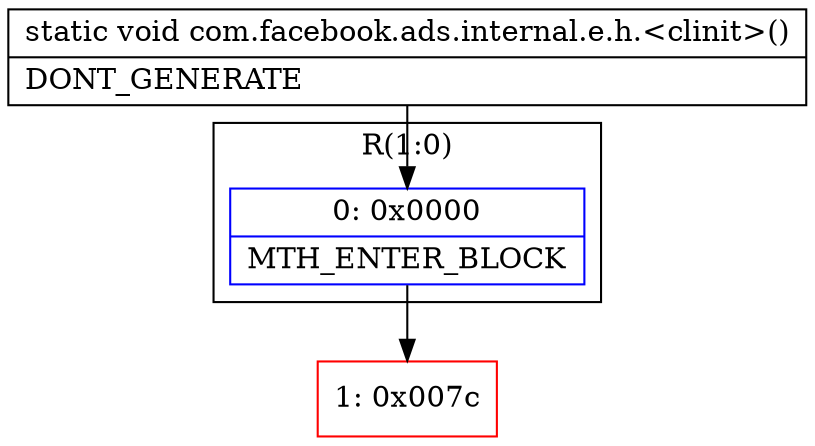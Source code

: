 digraph "CFG forcom.facebook.ads.internal.e.h.\<clinit\>()V" {
subgraph cluster_Region_1627823341 {
label = "R(1:0)";
node [shape=record,color=blue];
Node_0 [shape=record,label="{0\:\ 0x0000|MTH_ENTER_BLOCK\l}"];
}
Node_1 [shape=record,color=red,label="{1\:\ 0x007c}"];
MethodNode[shape=record,label="{static void com.facebook.ads.internal.e.h.\<clinit\>()  | DONT_GENERATE\l}"];
MethodNode -> Node_0;
Node_0 -> Node_1;
}

